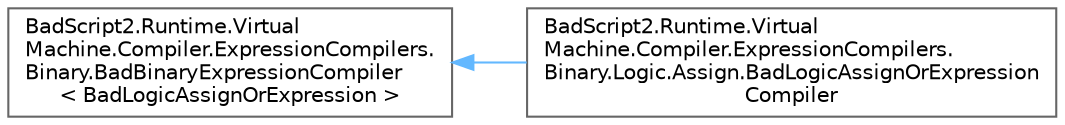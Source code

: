 digraph "Graphical Class Hierarchy"
{
 // LATEX_PDF_SIZE
  bgcolor="transparent";
  edge [fontname=Helvetica,fontsize=10,labelfontname=Helvetica,labelfontsize=10];
  node [fontname=Helvetica,fontsize=10,shape=box,height=0.2,width=0.4];
  rankdir="LR";
  Node0 [id="Node000000",label="BadScript2.Runtime.Virtual\lMachine.Compiler.ExpressionCompilers.\lBinary.BadBinaryExpressionCompiler\l\< BadLogicAssignOrExpression \>",height=0.2,width=0.4,color="grey40", fillcolor="white", style="filled",URL="$class_bad_script2_1_1_runtime_1_1_virtual_machine_1_1_compiler_1_1_expression_compilers_1_1_bina50ab53852ac80528f5c047a5d8987e86.html",tooltip=" "];
  Node0 -> Node1 [id="edge293_Node000000_Node000001",dir="back",color="steelblue1",style="solid",tooltip=" "];
  Node1 [id="Node000001",label="BadScript2.Runtime.Virtual\lMachine.Compiler.ExpressionCompilers.\lBinary.Logic.Assign.BadLogicAssignOrExpression\lCompiler",height=0.2,width=0.4,color="grey40", fillcolor="white", style="filled",URL="$class_bad_script2_1_1_runtime_1_1_virtual_machine_1_1_compiler_1_1_expression_compilers_1_1_bina00dbd8235ac536cba04723c017e85ba1.html",tooltip=" "];
}
